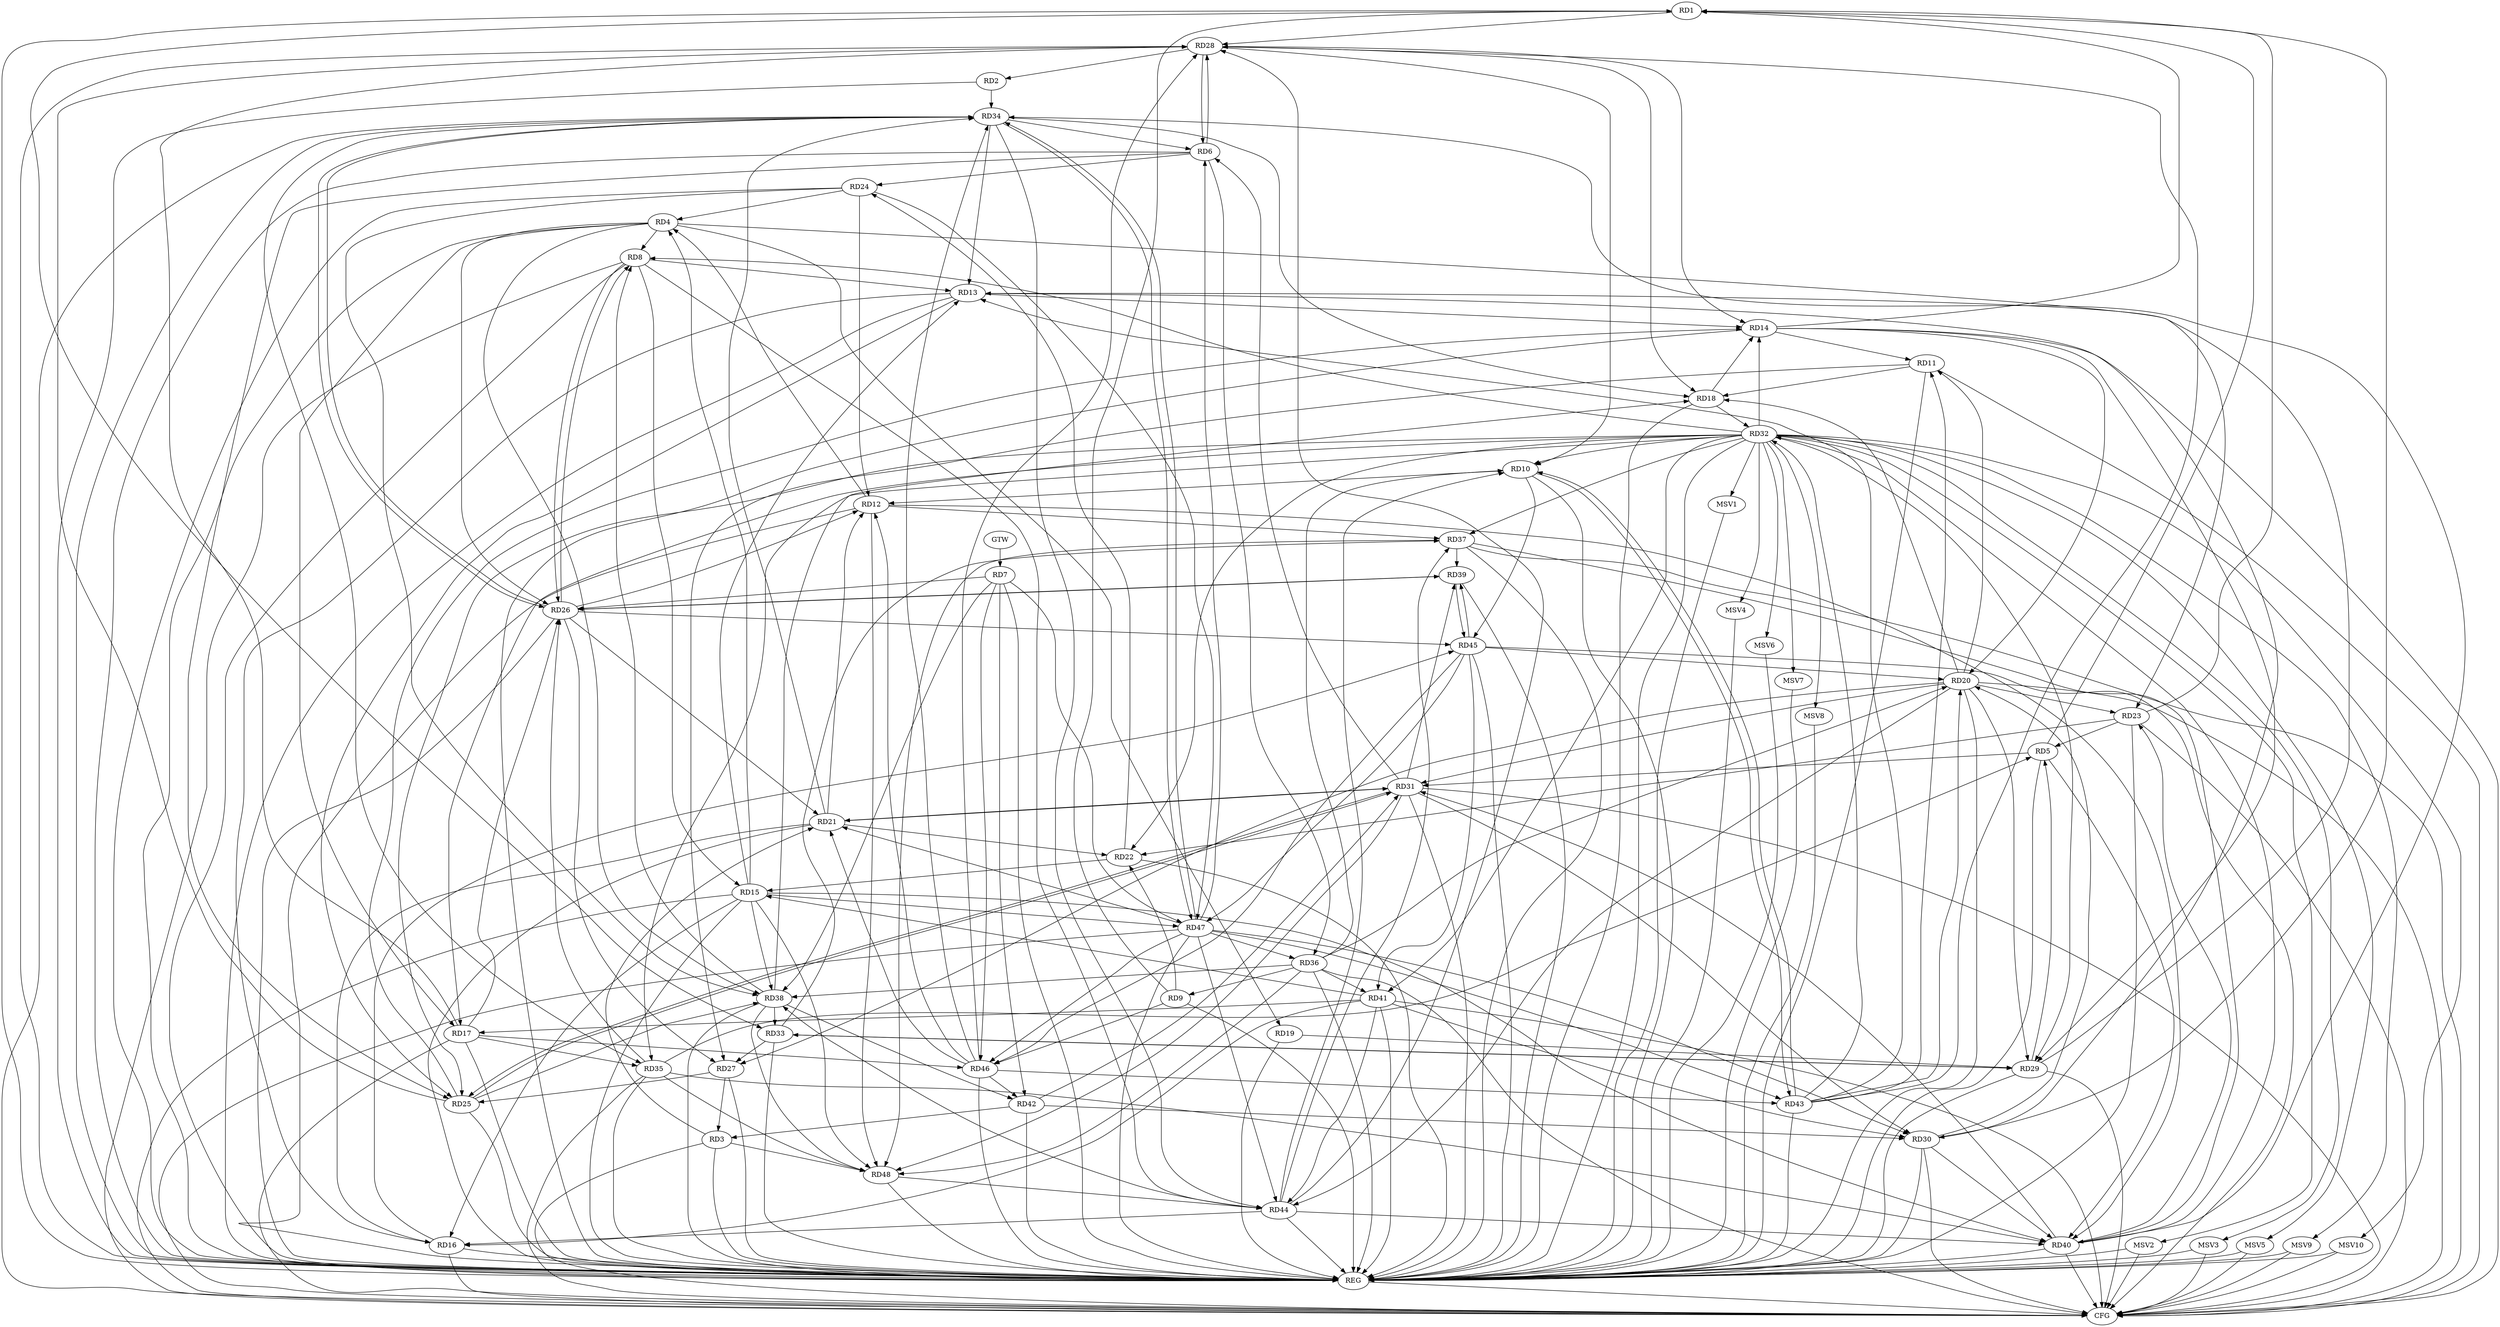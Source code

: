 strict digraph G {
  RD1 [ label="RD1" ];
  RD2 [ label="RD2" ];
  RD3 [ label="RD3" ];
  RD4 [ label="RD4" ];
  RD5 [ label="RD5" ];
  RD6 [ label="RD6" ];
  RD7 [ label="RD7" ];
  RD8 [ label="RD8" ];
  RD9 [ label="RD9" ];
  RD10 [ label="RD10" ];
  RD11 [ label="RD11" ];
  RD12 [ label="RD12" ];
  RD13 [ label="RD13" ];
  RD14 [ label="RD14" ];
  RD15 [ label="RD15" ];
  RD16 [ label="RD16" ];
  RD17 [ label="RD17" ];
  RD18 [ label="RD18" ];
  RD19 [ label="RD19" ];
  RD20 [ label="RD20" ];
  RD21 [ label="RD21" ];
  RD22 [ label="RD22" ];
  RD23 [ label="RD23" ];
  RD24 [ label="RD24" ];
  RD25 [ label="RD25" ];
  RD26 [ label="RD26" ];
  RD27 [ label="RD27" ];
  RD28 [ label="RD28" ];
  RD29 [ label="RD29" ];
  RD30 [ label="RD30" ];
  RD31 [ label="RD31" ];
  RD32 [ label="RD32" ];
  RD33 [ label="RD33" ];
  RD34 [ label="RD34" ];
  RD35 [ label="RD35" ];
  RD36 [ label="RD36" ];
  RD37 [ label="RD37" ];
  RD38 [ label="RD38" ];
  RD39 [ label="RD39" ];
  RD40 [ label="RD40" ];
  RD41 [ label="RD41" ];
  RD42 [ label="RD42" ];
  RD43 [ label="RD43" ];
  RD44 [ label="RD44" ];
  RD45 [ label="RD45" ];
  RD46 [ label="RD46" ];
  RD47 [ label="RD47" ];
  RD48 [ label="RD48" ];
  GTW [ label="GTW" ];
  REG [ label="REG" ];
  CFG [ label="CFG" ];
  MSV1 [ label="MSV1" ];
  MSV2 [ label="MSV2" ];
  MSV3 [ label="MSV3" ];
  MSV4 [ label="MSV4" ];
  MSV5 [ label="MSV5" ];
  MSV6 [ label="MSV6" ];
  MSV7 [ label="MSV7" ];
  MSV8 [ label="MSV8" ];
  MSV9 [ label="MSV9" ];
  MSV10 [ label="MSV10" ];
  RD5 -> RD1;
  RD9 -> RD1;
  RD14 -> RD1;
  RD23 -> RD1;
  RD1 -> RD28;
  RD30 -> RD1;
  RD1 -> RD33;
  RD28 -> RD2;
  RD2 -> RD34;
  RD3 -> RD21;
  RD27 -> RD3;
  RD42 -> RD3;
  RD3 -> RD48;
  RD4 -> RD8;
  RD12 -> RD4;
  RD15 -> RD4;
  RD4 -> RD17;
  RD4 -> RD19;
  RD4 -> RD23;
  RD24 -> RD4;
  RD4 -> RD26;
  RD4 -> RD38;
  RD23 -> RD5;
  RD29 -> RD5;
  RD5 -> RD31;
  RD35 -> RD5;
  RD5 -> RD40;
  RD6 -> RD24;
  RD6 -> RD25;
  RD6 -> RD28;
  RD28 -> RD6;
  RD31 -> RD6;
  RD34 -> RD6;
  RD6 -> RD36;
  RD47 -> RD6;
  RD7 -> RD26;
  RD7 -> RD38;
  RD7 -> RD42;
  RD7 -> RD46;
  RD7 -> RD47;
  RD8 -> RD13;
  RD8 -> RD15;
  RD8 -> RD26;
  RD26 -> RD8;
  RD32 -> RD8;
  RD38 -> RD8;
  RD8 -> RD44;
  RD9 -> RD22;
  RD36 -> RD9;
  RD9 -> RD46;
  RD10 -> RD12;
  RD28 -> RD10;
  RD32 -> RD10;
  RD36 -> RD10;
  RD10 -> RD43;
  RD43 -> RD10;
  RD44 -> RD10;
  RD10 -> RD45;
  RD14 -> RD11;
  RD11 -> RD18;
  RD20 -> RD11;
  RD11 -> RD27;
  RD43 -> RD11;
  RD21 -> RD12;
  RD24 -> RD12;
  RD26 -> RD12;
  RD12 -> RD37;
  RD12 -> RD40;
  RD46 -> RD12;
  RD12 -> RD48;
  RD13 -> RD14;
  RD15 -> RD13;
  RD13 -> RD16;
  RD13 -> RD25;
  RD29 -> RD13;
  RD13 -> RD30;
  RD34 -> RD13;
  RD43 -> RD13;
  RD18 -> RD14;
  RD14 -> RD20;
  RD25 -> RD14;
  RD28 -> RD14;
  RD14 -> RD29;
  RD32 -> RD14;
  RD15 -> RD16;
  RD22 -> RD15;
  RD15 -> RD38;
  RD15 -> RD40;
  RD41 -> RD15;
  RD15 -> RD47;
  RD15 -> RD48;
  RD21 -> RD16;
  RD41 -> RD16;
  RD44 -> RD16;
  RD16 -> RD45;
  RD17 -> RD26;
  RD17 -> RD28;
  RD32 -> RD17;
  RD17 -> RD35;
  RD41 -> RD17;
  RD17 -> RD46;
  RD20 -> RD18;
  RD28 -> RD18;
  RD18 -> RD32;
  RD34 -> RD18;
  RD38 -> RD18;
  RD19 -> RD29;
  RD20 -> RD23;
  RD20 -> RD27;
  RD20 -> RD29;
  RD30 -> RD20;
  RD20 -> RD31;
  RD36 -> RD20;
  RD43 -> RD20;
  RD20 -> RD44;
  RD45 -> RD20;
  RD21 -> RD22;
  RD26 -> RD21;
  RD21 -> RD31;
  RD31 -> RD21;
  RD21 -> RD34;
  RD46 -> RD21;
  RD47 -> RD21;
  RD23 -> RD22;
  RD22 -> RD24;
  RD32 -> RD22;
  RD40 -> RD23;
  RD24 -> RD38;
  RD24 -> RD47;
  RD27 -> RD25;
  RD25 -> RD28;
  RD25 -> RD31;
  RD31 -> RD25;
  RD32 -> RD25;
  RD25 -> RD38;
  RD26 -> RD27;
  RD26 -> RD34;
  RD34 -> RD26;
  RD35 -> RD26;
  RD26 -> RD39;
  RD39 -> RD26;
  RD26 -> RD45;
  RD33 -> RD27;
  RD43 -> RD28;
  RD44 -> RD28;
  RD46 -> RD28;
  RD32 -> RD29;
  RD29 -> RD33;
  RD33 -> RD29;
  RD31 -> RD30;
  RD30 -> RD40;
  RD41 -> RD30;
  RD42 -> RD30;
  RD47 -> RD30;
  RD31 -> RD39;
  RD40 -> RD31;
  RD42 -> RD31;
  RD31 -> RD48;
  RD32 -> RD35;
  RD32 -> RD37;
  RD40 -> RD32;
  RD32 -> RD41;
  RD43 -> RD32;
  RD33 -> RD37;
  RD38 -> RD33;
  RD34 -> RD35;
  RD40 -> RD34;
  RD34 -> RD44;
  RD46 -> RD34;
  RD34 -> RD47;
  RD47 -> RD34;
  RD35 -> RD40;
  RD35 -> RD48;
  RD36 -> RD38;
  RD36 -> RD41;
  RD47 -> RD36;
  RD36 -> RD48;
  RD37 -> RD39;
  RD37 -> RD40;
  RD44 -> RD37;
  RD37 -> RD48;
  RD38 -> RD42;
  RD44 -> RD38;
  RD38 -> RD48;
  RD39 -> RD45;
  RD45 -> RD39;
  RD44 -> RD40;
  RD41 -> RD44;
  RD45 -> RD41;
  RD46 -> RD42;
  RD46 -> RD43;
  RD47 -> RD43;
  RD47 -> RD44;
  RD48 -> RD44;
  RD45 -> RD46;
  RD45 -> RD47;
  RD47 -> RD46;
  GTW -> RD7;
  RD1 -> REG;
  RD2 -> REG;
  RD3 -> REG;
  RD4 -> REG;
  RD5 -> REG;
  RD6 -> REG;
  RD7 -> REG;
  RD8 -> REG;
  RD9 -> REG;
  RD10 -> REG;
  RD11 -> REG;
  RD12 -> REG;
  RD13 -> REG;
  RD14 -> REG;
  RD15 -> REG;
  RD16 -> REG;
  RD17 -> REG;
  RD18 -> REG;
  RD19 -> REG;
  RD20 -> REG;
  RD21 -> REG;
  RD22 -> REG;
  RD23 -> REG;
  RD24 -> REG;
  RD25 -> REG;
  RD26 -> REG;
  RD27 -> REG;
  RD28 -> REG;
  RD29 -> REG;
  RD30 -> REG;
  RD31 -> REG;
  RD32 -> REG;
  RD33 -> REG;
  RD34 -> REG;
  RD35 -> REG;
  RD36 -> REG;
  RD37 -> REG;
  RD38 -> REG;
  RD39 -> REG;
  RD40 -> REG;
  RD41 -> REG;
  RD42 -> REG;
  RD43 -> REG;
  RD44 -> REG;
  RD45 -> REG;
  RD46 -> REG;
  RD47 -> REG;
  RD48 -> REG;
  RD3 -> CFG;
  RD8 -> CFG;
  RD29 -> CFG;
  RD16 -> CFG;
  RD31 -> CFG;
  RD37 -> CFG;
  RD34 -> CFG;
  RD20 -> CFG;
  RD41 -> CFG;
  RD30 -> CFG;
  RD47 -> CFG;
  RD14 -> CFG;
  RD23 -> CFG;
  RD35 -> CFG;
  RD45 -> CFG;
  RD40 -> CFG;
  RD11 -> CFG;
  RD15 -> CFG;
  RD36 -> CFG;
  RD17 -> CFG;
  REG -> CFG;
  RD32 -> MSV1;
  RD32 -> MSV2;
  RD32 -> MSV3;
  RD32 -> MSV4;
  RD32 -> MSV5;
  MSV1 -> REG;
  MSV2 -> REG;
  MSV2 -> CFG;
  MSV3 -> REG;
  MSV3 -> CFG;
  MSV4 -> REG;
  MSV5 -> REG;
  MSV5 -> CFG;
  RD32 -> MSV6;
  MSV6 -> REG;
  RD32 -> MSV7;
  RD32 -> MSV8;
  RD32 -> MSV9;
  MSV7 -> REG;
  MSV8 -> REG;
  MSV9 -> REG;
  MSV9 -> CFG;
  RD32 -> MSV10;
  MSV10 -> REG;
  MSV10 -> CFG;
}
